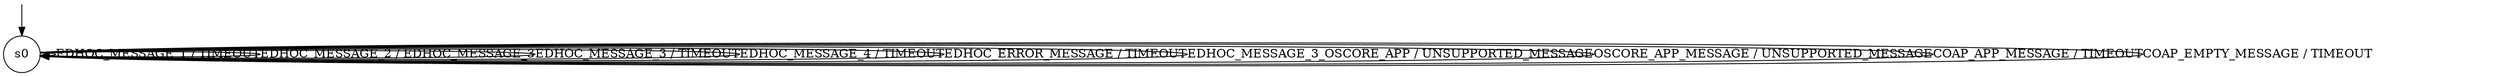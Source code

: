 digraph g {

	s0 [shape="circle" label="s0"];
	s0 -> s0 [label="EDHOC_MESSAGE_1 / TIMEOUT"];
	s0 -> s0 [label="EDHOC_MESSAGE_2 / EDHOC_MESSAGE_3"];
	s0 -> s0 [label="EDHOC_MESSAGE_3 / TIMEOUT"];
	s0 -> s0 [label="EDHOC_MESSAGE_4 / TIMEOUT"];
	s0 -> s0 [label="EDHOC_ERROR_MESSAGE / TIMEOUT"];
	s0 -> s0 [label="EDHOC_MESSAGE_3_OSCORE_APP / UNSUPPORTED_MESSAGE"];
	s0 -> s0 [label="OSCORE_APP_MESSAGE / UNSUPPORTED_MESSAGE"];
	s0 -> s0 [label="COAP_APP_MESSAGE / TIMEOUT"];
	s0 -> s0 [label="COAP_EMPTY_MESSAGE / TIMEOUT"];

__start0 [label="" shape="none" width="0" height="0"];
__start0 -> s0;

}
